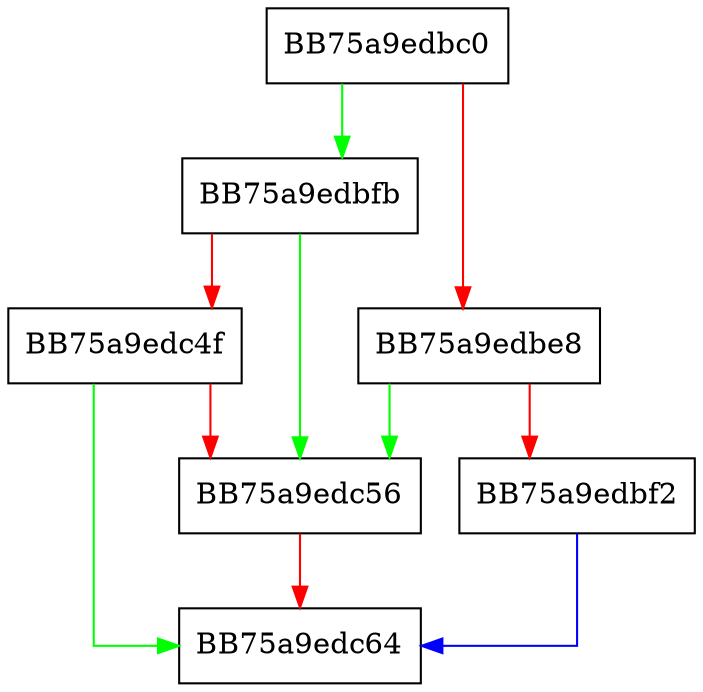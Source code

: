 digraph _Wcrtomb {
  node [shape="box"];
  graph [splines=ortho];
  BB75a9edbc0 -> BB75a9edbfb [color="green"];
  BB75a9edbc0 -> BB75a9edbe8 [color="red"];
  BB75a9edbe8 -> BB75a9edc56 [color="green"];
  BB75a9edbe8 -> BB75a9edbf2 [color="red"];
  BB75a9edbf2 -> BB75a9edc64 [color="blue"];
  BB75a9edbfb -> BB75a9edc56 [color="green"];
  BB75a9edbfb -> BB75a9edc4f [color="red"];
  BB75a9edc4f -> BB75a9edc64 [color="green"];
  BB75a9edc4f -> BB75a9edc56 [color="red"];
  BB75a9edc56 -> BB75a9edc64 [color="red"];
}